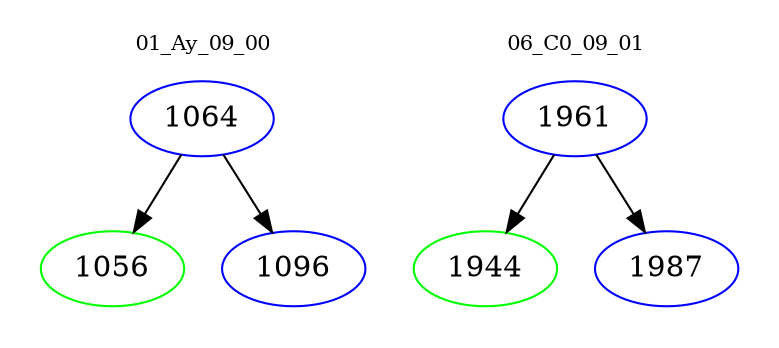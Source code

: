 digraph{
subgraph cluster_0 {
color = white
label = "01_Ay_09_00";
fontsize=10;
T0_1064 [label="1064", color="blue"]
T0_1064 -> T0_1056 [color="black"]
T0_1056 [label="1056", color="green"]
T0_1064 -> T0_1096 [color="black"]
T0_1096 [label="1096", color="blue"]
}
subgraph cluster_1 {
color = white
label = "06_C0_09_01";
fontsize=10;
T1_1961 [label="1961", color="blue"]
T1_1961 -> T1_1944 [color="black"]
T1_1944 [label="1944", color="green"]
T1_1961 -> T1_1987 [color="black"]
T1_1987 [label="1987", color="blue"]
}
}
